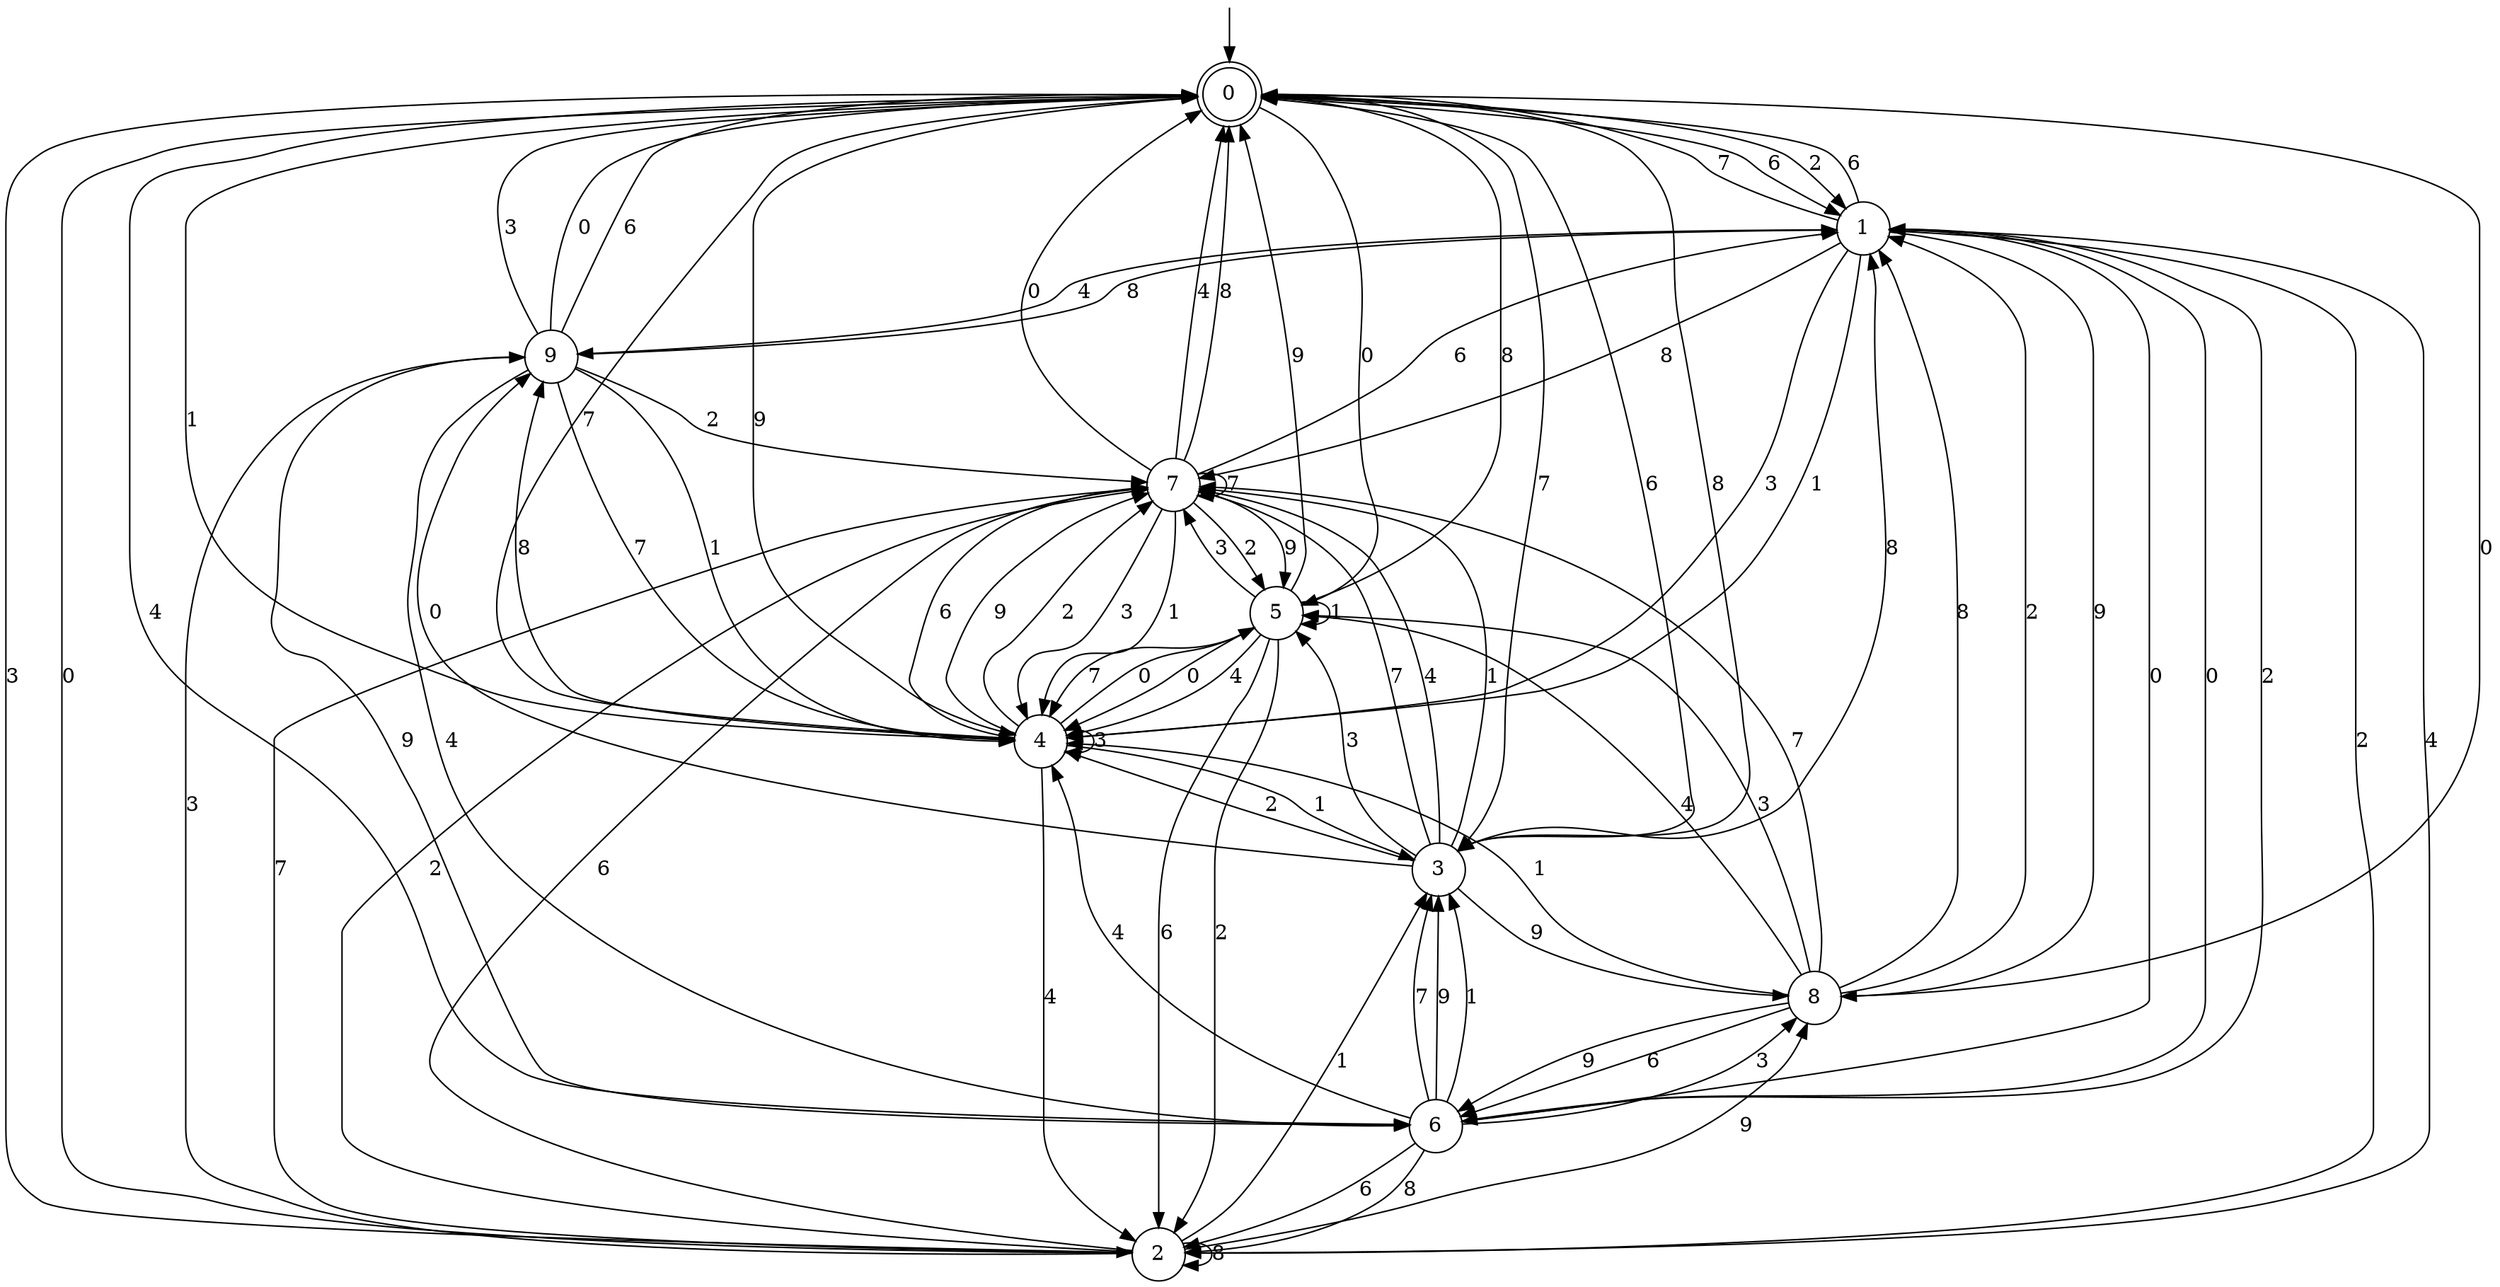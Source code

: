 digraph g {

	s0 [shape="doublecircle" label="0"];
	s1 [shape="circle" label="1"];
	s2 [shape="circle" label="2"];
	s3 [shape="circle" label="3"];
	s4 [shape="circle" label="4"];
	s5 [shape="circle" label="5"];
	s6 [shape="circle" label="6"];
	s7 [shape="circle" label="7"];
	s8 [shape="circle" label="8"];
	s9 [shape="circle" label="9"];
	s0 -> s1 [label="6"];
	s0 -> s2 [label="3"];
	s0 -> s3 [label="8"];
	s0 -> s4 [label="9"];
	s0 -> s5 [label="0"];
	s0 -> s4 [label="1"];
	s0 -> s3 [label="7"];
	s0 -> s1 [label="2"];
	s0 -> s6 [label="4"];
	s1 -> s0 [label="6"];
	s1 -> s4 [label="3"];
	s1 -> s7 [label="8"];
	s1 -> s8 [label="9"];
	s1 -> s6 [label="0"];
	s1 -> s4 [label="1"];
	s1 -> s0 [label="7"];
	s1 -> s2 [label="2"];
	s1 -> s9 [label="4"];
	s2 -> s7 [label="6"];
	s2 -> s9 [label="3"];
	s2 -> s2 [label="8"];
	s2 -> s8 [label="9"];
	s2 -> s0 [label="0"];
	s2 -> s3 [label="1"];
	s2 -> s7 [label="7"];
	s2 -> s7 [label="2"];
	s2 -> s1 [label="4"];
	s3 -> s0 [label="6"];
	s3 -> s5 [label="3"];
	s3 -> s1 [label="8"];
	s3 -> s8 [label="9"];
	s3 -> s9 [label="0"];
	s3 -> s7 [label="1"];
	s3 -> s7 [label="7"];
	s3 -> s4 [label="2"];
	s3 -> s7 [label="4"];
	s4 -> s7 [label="6"];
	s4 -> s4 [label="3"];
	s4 -> s9 [label="8"];
	s4 -> s7 [label="9"];
	s4 -> s5 [label="0"];
	s4 -> s3 [label="1"];
	s4 -> s0 [label="7"];
	s4 -> s7 [label="2"];
	s4 -> s2 [label="4"];
	s5 -> s2 [label="6"];
	s5 -> s7 [label="3"];
	s5 -> s0 [label="8"];
	s5 -> s0 [label="9"];
	s5 -> s4 [label="0"];
	s5 -> s5 [label="1"];
	s5 -> s4 [label="7"];
	s5 -> s2 [label="2"];
	s5 -> s4 [label="4"];
	s6 -> s2 [label="6"];
	s6 -> s8 [label="3"];
	s6 -> s2 [label="8"];
	s6 -> s3 [label="9"];
	s6 -> s1 [label="0"];
	s6 -> s3 [label="1"];
	s6 -> s3 [label="7"];
	s6 -> s1 [label="2"];
	s6 -> s4 [label="4"];
	s7 -> s1 [label="6"];
	s7 -> s4 [label="3"];
	s7 -> s0 [label="8"];
	s7 -> s5 [label="9"];
	s7 -> s0 [label="0"];
	s7 -> s4 [label="1"];
	s7 -> s7 [label="7"];
	s7 -> s5 [label="2"];
	s7 -> s0 [label="4"];
	s8 -> s6 [label="6"];
	s8 -> s5 [label="3"];
	s8 -> s1 [label="8"];
	s8 -> s6 [label="9"];
	s8 -> s0 [label="0"];
	s8 -> s4 [label="1"];
	s8 -> s7 [label="7"];
	s8 -> s1 [label="2"];
	s8 -> s5 [label="4"];
	s9 -> s0 [label="6"];
	s9 -> s0 [label="3"];
	s9 -> s1 [label="8"];
	s9 -> s6 [label="9"];
	s9 -> s0 [label="0"];
	s9 -> s4 [label="1"];
	s9 -> s4 [label="7"];
	s9 -> s7 [label="2"];
	s9 -> s6 [label="4"];

__start0 [label="" shape="none" width="0" height="0"];
__start0 -> s0;

}
